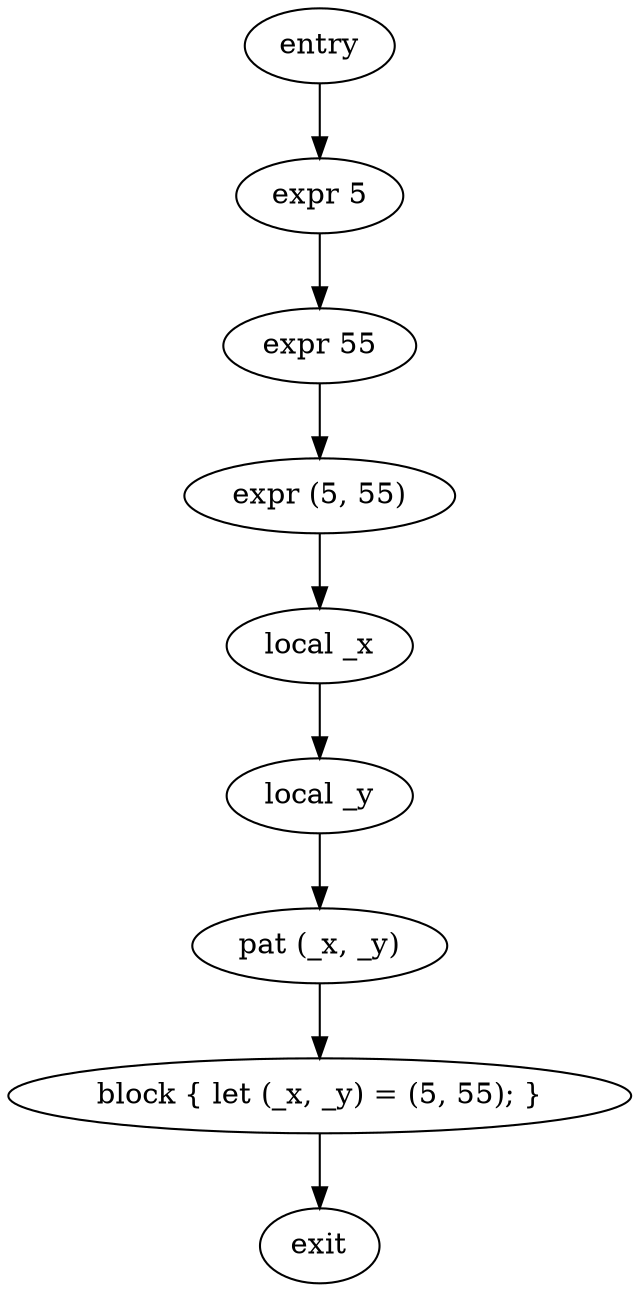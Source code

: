 digraph block {
    N0[label="entry"];
    N1[label="exit"];
    N2[label="expr 5"];
    N3[label="expr 55"];
    N4[label="expr (5, 55)"];
    N5[label="local _x"];
    N6[label="local _y"];
    N7[label="pat (_x, _y)"];
    N8[label="block { let (_x, _y) = (5, 55); }"];
    N0 -> N2;
    N2 -> N3;
    N3 -> N4;
    N4 -> N5;
    N5 -> N6;
    N6 -> N7;
    N7 -> N8;
    N8 -> N1;
}
